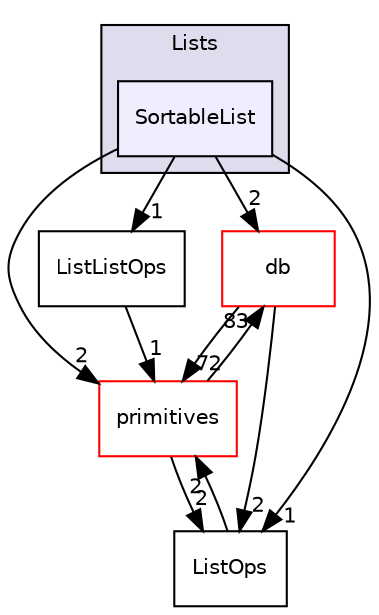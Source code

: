 digraph "src/OpenFOAM/containers/Lists/SortableList" {
  bgcolor=transparent;
  compound=true
  node [ fontsize="10", fontname="Helvetica"];
  edge [ labelfontsize="10", labelfontname="Helvetica"];
  subgraph clusterdir_f87fe3b02e96c330e8a853ff310f1666 {
    graph [ bgcolor="#ddddee", pencolor="black", label="Lists" fontname="Helvetica", fontsize="10", URL="dir_f87fe3b02e96c330e8a853ff310f1666.html"]
  dir_25b3910c6ed71a304326faf2212a286b [shape=box, label="SortableList", style="filled", fillcolor="#eeeeff", pencolor="black", URL="dir_25b3910c6ed71a304326faf2212a286b.html"];
  }
  dir_63c634f7a7cfd679ac26c67fb30fc32f [shape=box label="db" color="red" URL="dir_63c634f7a7cfd679ac26c67fb30fc32f.html"];
  dir_3e50f45338116b169052b428016851aa [shape=box label="primitives" color="red" URL="dir_3e50f45338116b169052b428016851aa.html"];
  dir_223fa5778bd37fe62bf7ed63d1f3016b [shape=box label="ListOps" URL="dir_223fa5778bd37fe62bf7ed63d1f3016b.html"];
  dir_9e121ab7228167c27650a323886988fd [shape=box label="ListListOps" URL="dir_9e121ab7228167c27650a323886988fd.html"];
  dir_25b3910c6ed71a304326faf2212a286b->dir_63c634f7a7cfd679ac26c67fb30fc32f [headlabel="2", labeldistance=1.5 headhref="dir_001947_001953.html"];
  dir_25b3910c6ed71a304326faf2212a286b->dir_3e50f45338116b169052b428016851aa [headlabel="2", labeldistance=1.5 headhref="dir_001947_002325.html"];
  dir_25b3910c6ed71a304326faf2212a286b->dir_223fa5778bd37fe62bf7ed63d1f3016b [headlabel="1", labeldistance=1.5 headhref="dir_001947_001944.html"];
  dir_25b3910c6ed71a304326faf2212a286b->dir_9e121ab7228167c27650a323886988fd [headlabel="1", labeldistance=1.5 headhref="dir_001947_001943.html"];
  dir_63c634f7a7cfd679ac26c67fb30fc32f->dir_3e50f45338116b169052b428016851aa [headlabel="72", labeldistance=1.5 headhref="dir_001953_002325.html"];
  dir_63c634f7a7cfd679ac26c67fb30fc32f->dir_223fa5778bd37fe62bf7ed63d1f3016b [headlabel="2", labeldistance=1.5 headhref="dir_001953_001944.html"];
  dir_3e50f45338116b169052b428016851aa->dir_63c634f7a7cfd679ac26c67fb30fc32f [headlabel="83", labeldistance=1.5 headhref="dir_002325_001953.html"];
  dir_3e50f45338116b169052b428016851aa->dir_223fa5778bd37fe62bf7ed63d1f3016b [headlabel="2", labeldistance=1.5 headhref="dir_002325_001944.html"];
  dir_223fa5778bd37fe62bf7ed63d1f3016b->dir_3e50f45338116b169052b428016851aa [headlabel="2", labeldistance=1.5 headhref="dir_001944_002325.html"];
  dir_9e121ab7228167c27650a323886988fd->dir_3e50f45338116b169052b428016851aa [headlabel="1", labeldistance=1.5 headhref="dir_001943_002325.html"];
}
